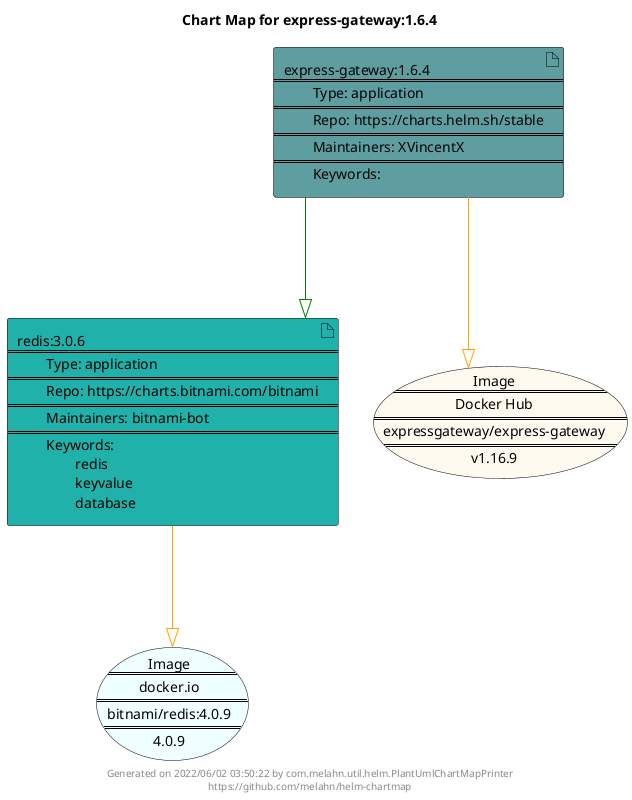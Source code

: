 @startuml
skinparam linetype ortho
skinparam backgroundColor white
skinparam usecaseBorderColor black
skinparam usecaseArrowColor LightSlateGray
skinparam artifactBorderColor black
skinparam artifactArrowColor LightSlateGray

title Chart Map for express-gateway:1.6.4

'There are 2 referenced Helm Charts
artifact "express-gateway:1.6.4\n====\n\tType: application\n====\n\tRepo: https://charts.helm.sh/stable\n====\n\tMaintainers: XVincentX\n====\n\tKeywords: " as express_gateway_1_6_4 #CadetBlue
artifact "redis:3.0.6\n====\n\tType: application\n====\n\tRepo: https://charts.bitnami.com/bitnami\n====\n\tMaintainers: bitnami-bot\n====\n\tKeywords: \n\t\tredis\n\t\tkeyvalue\n\t\tdatabase" as redis_3_0_6 #LightSeaGreen

'There are 2 referenced Docker Images
usecase "Image\n====\ndocker.io\n====\nbitnami/redis:4.0.9\n====\n4.0.9" as docker_io_bitnami_redis_4_0_9 #Azure
usecase "Image\n====\nDocker Hub\n====\nexpressgateway/express-gateway\n====\nv1.16.9" as expressgateway_express_gateway_v1_16_9 #FloralWhite

'Chart Dependencies
express_gateway_1_6_4--[#green]-|>redis_3_0_6
express_gateway_1_6_4--[#orange]-|>expressgateway_express_gateway_v1_16_9
redis_3_0_6--[#orange]-|>docker_io_bitnami_redis_4_0_9

center footer Generated on 2022/06/02 03:50:22 by com.melahn.util.helm.PlantUmlChartMapPrinter\nhttps://github.com/melahn/helm-chartmap
@enduml
